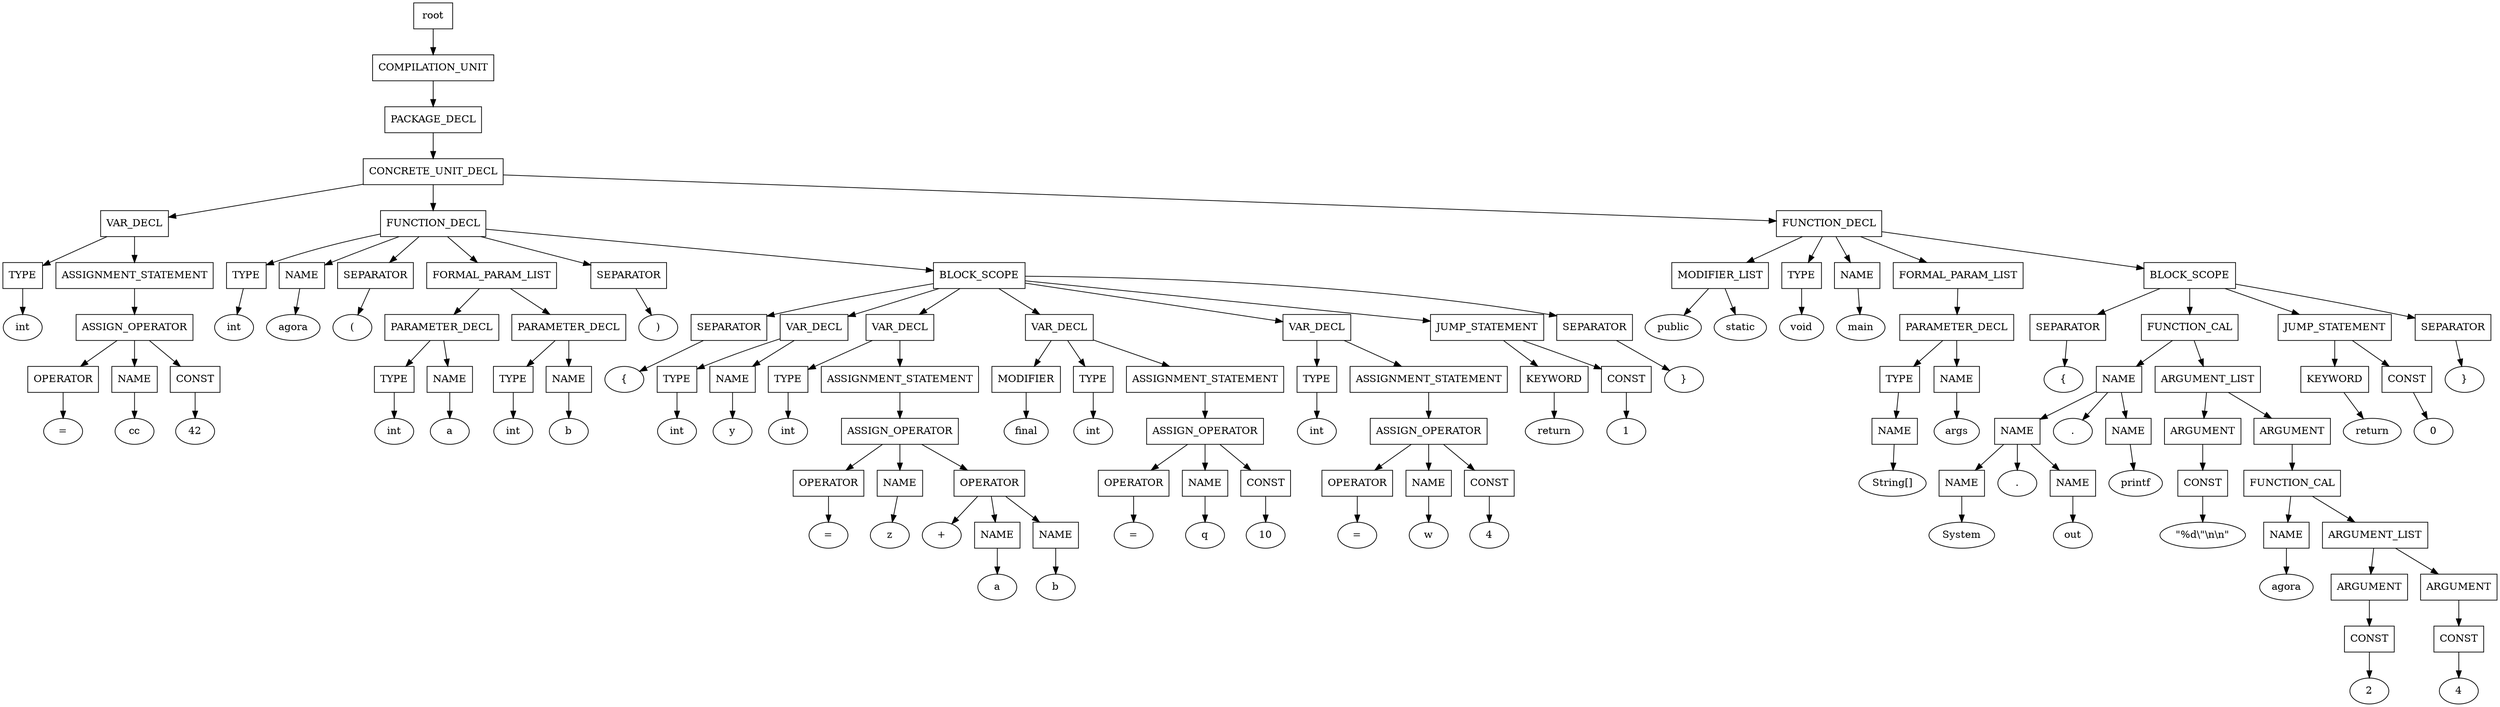digraph G {
	splines="TRUE";
	n_0 [label="root", shape="rectangle"]
	n_0 -> n_1
	n_1 [label="COMPILATION_UNIT", shape="rectangle"]
	n_1 -> n_2
	n_2 [label="PACKAGE_DECL", shape="rectangle"]
	n_2 -> n_3
	n_3 [label="CONCRETE_UNIT_DECL", shape="rectangle"]
	n_3 -> n_4
	n_4 [label="VAR_DECL", shape="rectangle"]
	n_4 -> n_7
	n_7 [label="TYPE", shape="rectangle"]
	n_7 -> n_20
	n_20 [label="int", shape="ellipse"]
	n_4 -> n_8
	n_8 [label="ASSIGNMENT_STATEMENT", shape="rectangle"]
	n_8 -> n_21
	n_21 [label="ASSIGN_OPERATOR", shape="rectangle"]
	n_21 -> n_44
	n_44 [label="OPERATOR", shape="rectangle"]
	n_44 -> n_72
	n_72 [label="=", shape="ellipse"]
	n_21 -> n_45
	n_45 [label="NAME", shape="rectangle"]
	n_45 -> n_73
	n_73 [label="cc", shape="ellipse"]
	n_21 -> n_46
	n_46 [label="CONST", shape="rectangle"]
	n_46 -> n_74
	n_74 [label="42", shape="ellipse"]
	n_3 -> n_5
	n_5 [label="FUNCTION_DECL", shape="rectangle"]
	n_5 -> n_9
	n_9 [label="TYPE", shape="rectangle"]
	n_9 -> n_22
	n_22 [label="int", shape="ellipse"]
	n_5 -> n_10
	n_10 [label="NAME", shape="rectangle"]
	n_10 -> n_23
	n_23 [label="agora", shape="ellipse"]
	n_5 -> n_11
	n_11 [label="SEPARATOR", shape="rectangle"]
	n_11 -> n_24
	n_24 [label="(", shape="ellipse"]
	n_5 -> n_12
	n_12 [label="FORMAL_PARAM_LIST", shape="rectangle"]
	n_12 -> n_25
	n_25 [label="PARAMETER_DECL", shape="rectangle"]
	n_25 -> n_47
	n_47 [label="TYPE", shape="rectangle"]
	n_47 -> n_75
	n_75 [label="int", shape="ellipse"]
	n_25 -> n_48
	n_48 [label="NAME", shape="rectangle"]
	n_48 -> n_76
	n_76 [label="a", shape="ellipse"]
	n_12 -> n_26
	n_26 [label="PARAMETER_DECL", shape="rectangle"]
	n_26 -> n_49
	n_49 [label="TYPE", shape="rectangle"]
	n_49 -> n_77
	n_77 [label="int", shape="ellipse"]
	n_26 -> n_50
	n_50 [label="NAME", shape="rectangle"]
	n_50 -> n_78
	n_78 [label="b", shape="ellipse"]
	n_5 -> n_13
	n_13 [label="SEPARATOR", shape="rectangle"]
	n_13 -> n_27
	n_27 [label=")", shape="ellipse"]
	n_5 -> n_14
	n_14 [label="BLOCK_SCOPE", shape="rectangle"]
	n_14 -> n_28
	n_28 [label="SEPARATOR", shape="rectangle"]
	n_28 -> n_51
	n_51 [label="{", shape="ellipse"]
	n_14 -> n_29
	n_29 [label="VAR_DECL", shape="rectangle"]
	n_29 -> n_52
	n_52 [label="TYPE", shape="rectangle"]
	n_52 -> n_79
	n_79 [label="int", shape="ellipse"]
	n_29 -> n_53
	n_53 [label="NAME", shape="rectangle"]
	n_53 -> n_80
	n_80 [label="y", shape="ellipse"]
	n_14 -> n_30
	n_30 [label="VAR_DECL", shape="rectangle"]
	n_30 -> n_54
	n_54 [label="TYPE", shape="rectangle"]
	n_54 -> n_81
	n_81 [label="int", shape="ellipse"]
	n_30 -> n_55
	n_55 [label="ASSIGNMENT_STATEMENT", shape="rectangle"]
	n_55 -> n_82
	n_82 [label="ASSIGN_OPERATOR", shape="rectangle"]
	n_82 -> n_99
	n_99 [label="OPERATOR", shape="rectangle"]
	n_99 -> n_115
	n_115 [label="=", shape="ellipse"]
	n_82 -> n_100
	n_100 [label="NAME", shape="rectangle"]
	n_100 -> n_116
	n_116 [label="z", shape="ellipse"]
	n_82 -> n_101
	n_101 [label="OPERATOR", shape="rectangle"]
	n_101 -> n_117
	n_117 [label="+", shape="ellipse"]
	n_101 -> n_118
	n_118 [label="NAME", shape="rectangle"]
	n_118 -> n_131
	n_131 [label="a", shape="ellipse"]
	n_101 -> n_119
	n_119 [label="NAME", shape="rectangle"]
	n_119 -> n_132
	n_132 [label="b", shape="ellipse"]
	n_14 -> n_31
	n_31 [label="VAR_DECL", shape="rectangle"]
	n_31 -> n_56
	n_56 [label="MODIFIER", shape="rectangle"]
	n_56 -> n_83
	n_83 [label="final", shape="ellipse"]
	n_31 -> n_57
	n_57 [label="TYPE", shape="rectangle"]
	n_57 -> n_84
	n_84 [label="int", shape="ellipse"]
	n_31 -> n_58
	n_58 [label="ASSIGNMENT_STATEMENT", shape="rectangle"]
	n_58 -> n_85
	n_85 [label="ASSIGN_OPERATOR", shape="rectangle"]
	n_85 -> n_102
	n_102 [label="OPERATOR", shape="rectangle"]
	n_102 -> n_120
	n_120 [label="=", shape="ellipse"]
	n_85 -> n_103
	n_103 [label="NAME", shape="rectangle"]
	n_103 -> n_121
	n_121 [label="q", shape="ellipse"]
	n_85 -> n_104
	n_104 [label="CONST", shape="rectangle"]
	n_104 -> n_122
	n_122 [label="10", shape="ellipse"]
	n_14 -> n_32
	n_32 [label="VAR_DECL", shape="rectangle"]
	n_32 -> n_59
	n_59 [label="TYPE", shape="rectangle"]
	n_59 -> n_86
	n_86 [label="int", shape="ellipse"]
	n_32 -> n_60
	n_60 [label="ASSIGNMENT_STATEMENT", shape="rectangle"]
	n_60 -> n_87
	n_87 [label="ASSIGN_OPERATOR", shape="rectangle"]
	n_87 -> n_105
	n_105 [label="OPERATOR", shape="rectangle"]
	n_105 -> n_123
	n_123 [label="=", shape="ellipse"]
	n_87 -> n_106
	n_106 [label="NAME", shape="rectangle"]
	n_106 -> n_124
	n_124 [label="w", shape="ellipse"]
	n_87 -> n_107
	n_107 [label="CONST", shape="rectangle"]
	n_107 -> n_125
	n_125 [label="4", shape="ellipse"]
	n_14 -> n_33
	n_33 [label="JUMP_STATEMENT", shape="rectangle"]
	n_33 -> n_61
	n_61 [label="KEYWORD", shape="rectangle"]
	n_61 -> n_88
	n_88 [label="return", shape="ellipse"]
	n_33 -> n_62
	n_62 [label="CONST", shape="rectangle"]
	n_62 -> n_89
	n_89 [label="1", shape="ellipse"]
	n_14 -> n_34
	n_34 [label="SEPARATOR", shape="rectangle"]
	n_34 -> n_63
	n_63 [label="}", shape="ellipse"]
	n_3 -> n_6
	n_6 [label="FUNCTION_DECL", shape="rectangle"]
	n_6 -> n_15
	n_15 [label="MODIFIER_LIST", shape="rectangle"]
	n_15 -> n_35
	n_35 [label="public", shape="ellipse"]
	n_15 -> n_36
	n_36 [label="static", shape="ellipse"]
	n_6 -> n_16
	n_16 [label="TYPE", shape="rectangle"]
	n_16 -> n_37
	n_37 [label="void", shape="ellipse"]
	n_6 -> n_17
	n_17 [label="NAME", shape="rectangle"]
	n_17 -> n_38
	n_38 [label="main", shape="ellipse"]
	n_6 -> n_18
	n_18 [label="FORMAL_PARAM_LIST", shape="rectangle"]
	n_18 -> n_39
	n_39 [label="PARAMETER_DECL", shape="rectangle"]
	n_39 -> n_64
	n_64 [label="TYPE", shape="rectangle"]
	n_64 -> n_90
	n_90 [label="NAME", shape="rectangle"]
	n_90 -> n_108
	n_108 [label="String[]", shape="ellipse"]
	n_39 -> n_65
	n_65 [label="NAME", shape="rectangle"]
	n_65 -> n_91
	n_91 [label="args", shape="ellipse"]
	n_6 -> n_19
	n_19 [label="BLOCK_SCOPE", shape="rectangle"]
	n_19 -> n_40
	n_40 [label="SEPARATOR", shape="rectangle"]
	n_40 -> n_66
	n_66 [label="{", shape="ellipse"]
	n_19 -> n_41
	n_41 [label="FUNCTION_CAL", shape="rectangle"]
	n_41 -> n_67
	n_67 [label="NAME", shape="rectangle"]
	n_67 -> n_92
	n_92 [label="NAME", shape="rectangle"]
	n_92 -> n_109
	n_109 [label="NAME", shape="rectangle"]
	n_109 -> n_126
	n_126 [label="System", shape="ellipse"]
	n_92 -> n_110
	n_110 [label=".", shape="ellipse"]
	n_92 -> n_111
	n_111 [label="NAME", shape="rectangle"]
	n_111 -> n_127
	n_127 [label="out", shape="ellipse"]
	n_67 -> n_93
	n_93 [label=".", shape="ellipse"]
	n_67 -> n_94
	n_94 [label="NAME", shape="rectangle"]
	n_94 -> n_112
	n_112 [label="printf", shape="ellipse"]
	n_41 -> n_68
	n_68 [label="ARGUMENT_LIST", shape="rectangle"]
	n_68 -> n_95
	n_95 [label="ARGUMENT", shape="rectangle"]
	n_95 -> n_113
	n_113 [label="CONST", shape="rectangle"]
	n_113 -> n_128
	n_128 [label="\"%d\\\"\\n\\n\"", shape="ellipse"]
	n_68 -> n_96
	n_96 [label="ARGUMENT", shape="rectangle"]
	n_96 -> n_114
	n_114 [label="FUNCTION_CAL", shape="rectangle"]
	n_114 -> n_129
	n_129 [label="NAME", shape="rectangle"]
	n_129 -> n_133
	n_133 [label="agora", shape="ellipse"]
	n_114 -> n_130
	n_130 [label="ARGUMENT_LIST", shape="rectangle"]
	n_130 -> n_134
	n_134 [label="ARGUMENT", shape="rectangle"]
	n_134 -> n_136
	n_136 [label="CONST", shape="rectangle"]
	n_136 -> n_138
	n_138 [label="2", shape="ellipse"]
	n_130 -> n_135
	n_135 [label="ARGUMENT", shape="rectangle"]
	n_135 -> n_137
	n_137 [label="CONST", shape="rectangle"]
	n_137 -> n_139
	n_139 [label="4", shape="ellipse"]
	n_19 -> n_42
	n_42 [label="JUMP_STATEMENT", shape="rectangle"]
	n_42 -> n_69
	n_69 [label="KEYWORD", shape="rectangle"]
	n_69 -> n_97
	n_97 [label="return", shape="ellipse"]
	n_42 -> n_70
	n_70 [label="CONST", shape="rectangle"]
	n_70 -> n_98
	n_98 [label="0", shape="ellipse"]
	n_19 -> n_43
	n_43 [label="SEPARATOR", shape="rectangle"]
	n_43 -> n_71
	n_71 [label="}", shape="ellipse"]
}